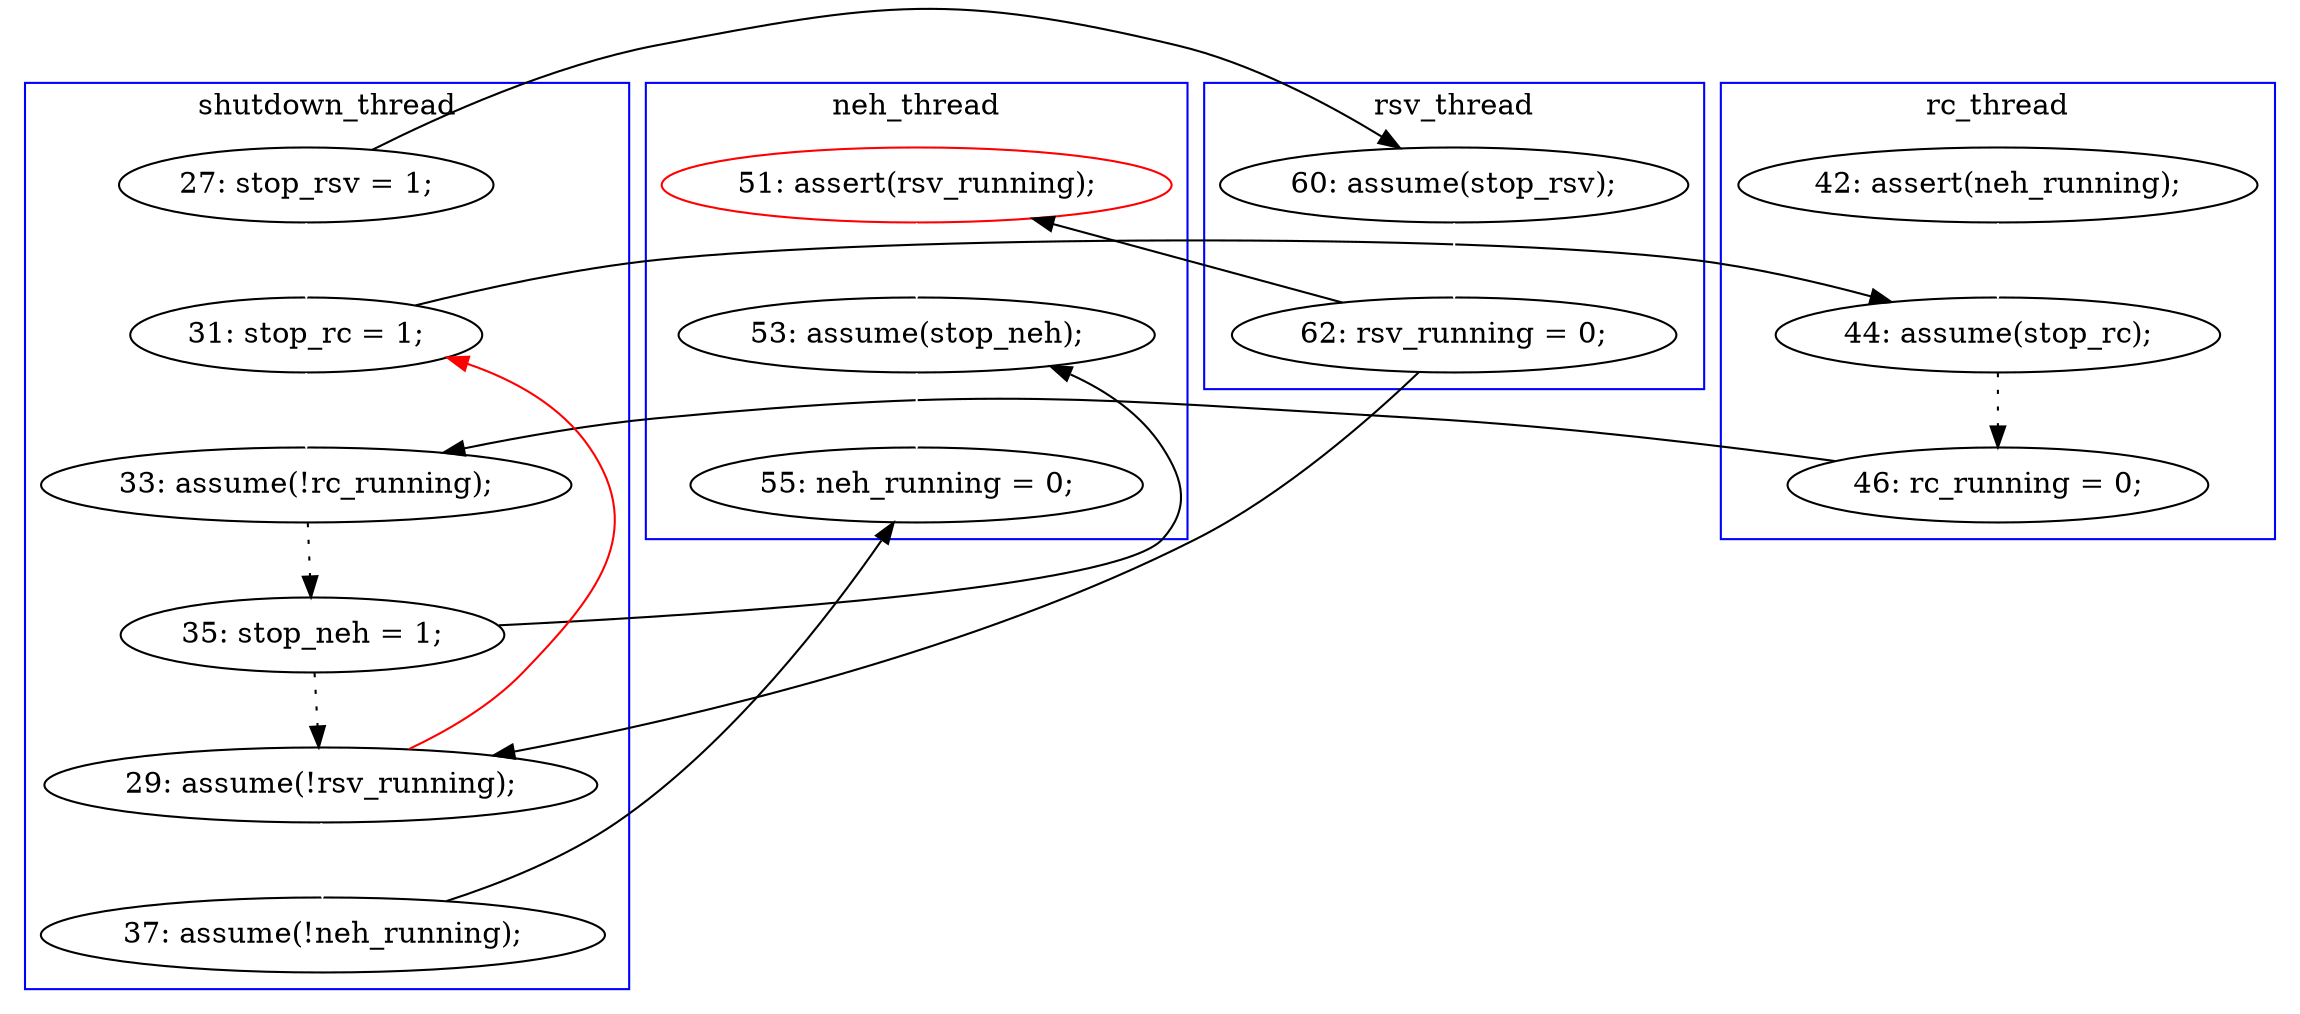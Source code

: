 digraph Counterexample {
	21 -> 29 [color = black, style = solid, constraint = false]
	16 -> 20 [color = black, style = dotted]
	11 -> 16 [color = white, style = solid]
	33 -> 35 [color = white, style = solid]
	28 -> 33 [color = black, style = solid, constraint = false]
	15 -> 26 [color = white, style = solid]
	29 -> 33 [color = white, style = solid]
	21 -> 30 [color = black, style = solid, constraint = false]
	31 -> 35 [color = black, style = solid, constraint = false]
	14 -> 15 [color = white, style = solid]
	19 -> 21 [color = white, style = solid]
	20 -> 26 [color = black, style = solid, constraint = false]
	15 -> 16 [color = black, style = solid, constraint = false]
	26 -> 28 [color = black, style = dotted]
	30 -> 31 [color = white, style = solid]
	30 -> 15 [color = red, style = solid, constraint = false]
	14 -> 19 [color = black, style = solid, constraint = false]
	28 -> 30 [color = black, style = dotted]
	subgraph cluster4 {
		label = rsv_thread
		color = blue
		19  [label = "60: assume(stop_rsv);"]
		21  [label = "62: rsv_running = 0;"]
	}
	subgraph cluster3 {
		label = neh_thread
		color = blue
		35  [label = "55: neh_running = 0;"]
		29  [label = "51: assert(rsv_running);", color = red]
		33  [label = "53: assume(stop_neh);"]
	}
	subgraph cluster1 {
		label = shutdown_thread
		color = blue
		26  [label = "33: assume(!rc_running);"]
		31  [label = "37: assume(!neh_running);"]
		28  [label = "35: stop_neh = 1;"]
		30  [label = "29: assume(!rsv_running);"]
		15  [label = "31: stop_rc = 1;"]
		14  [label = "27: stop_rsv = 1;"]
	}
	subgraph cluster2 {
		label = rc_thread
		color = blue
		11  [label = "42: assert(neh_running);"]
		20  [label = "46: rc_running = 0;"]
		16  [label = "44: assume(stop_rc);"]
	}
}